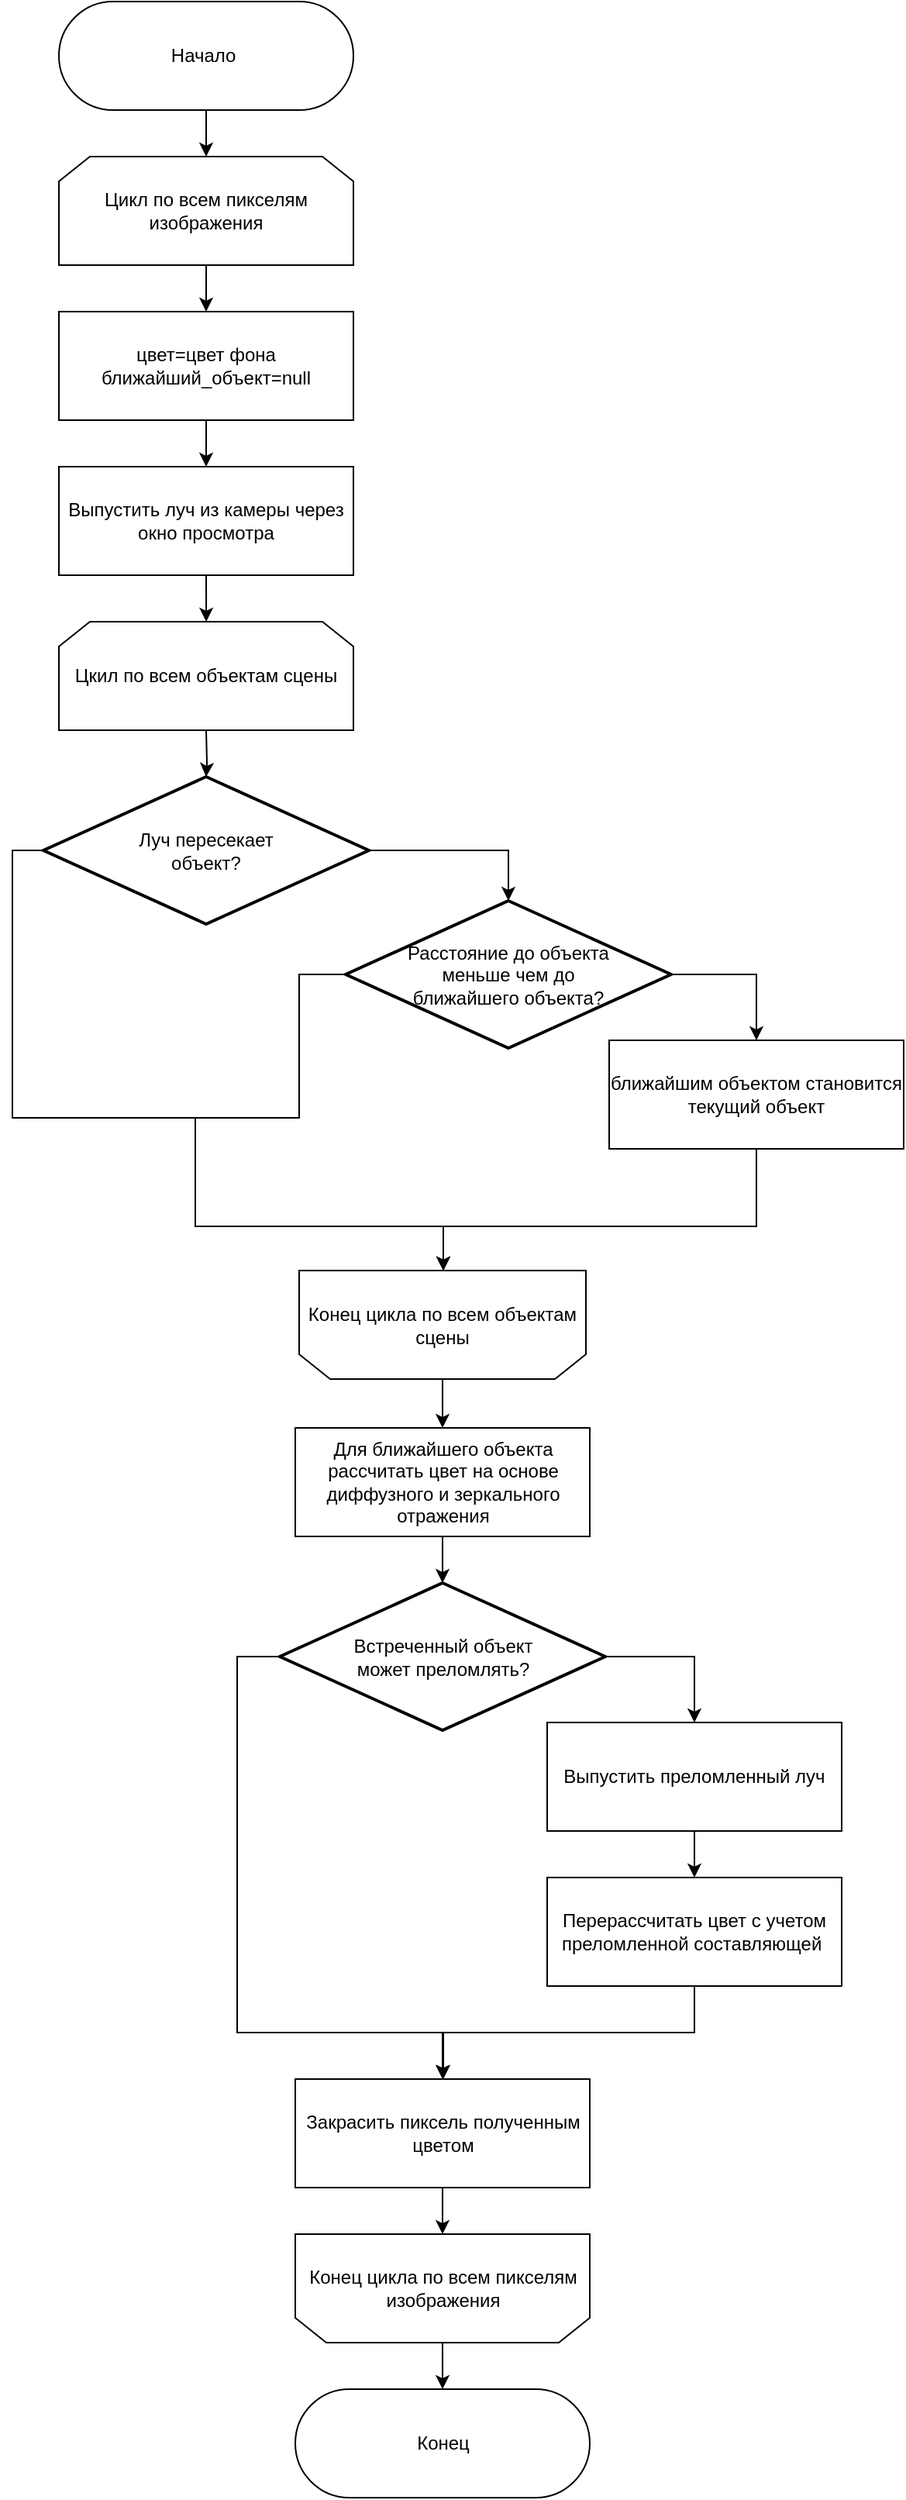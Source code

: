 <mxfile version="21.2.8" type="device">
  <diagram name="Page-1" id="74e2e168-ea6b-b213-b513-2b3c1d86103e">
    <mxGraphModel dx="1909" dy="1144" grid="1" gridSize="10" guides="1" tooltips="1" connect="1" arrows="1" fold="1" page="1" pageScale="1" pageWidth="1100" pageHeight="850" background="none" math="0" shadow="0">
      <root>
        <mxCell id="0" />
        <mxCell id="1" parent="0" />
        <mxCell id="VQIr3-ocTBxnPmS4bD9N-47" style="edgeStyle=orthogonalEdgeStyle;rounded=0;orthogonalLoop=1;jettySize=auto;html=1;exitX=0.5;exitY=1;exitDx=0;exitDy=0;" edge="1" parent="1" source="VQIr3-ocTBxnPmS4bD9N-16" target="VQIr3-ocTBxnPmS4bD9N-45">
          <mxGeometry relative="1" as="geometry" />
        </mxCell>
        <mxCell id="VQIr3-ocTBxnPmS4bD9N-16" value="цвет=цвет фона&lt;br style=&quot;border-color: var(--border-color);&quot;&gt;ближайший_объект=null" style="rounded=0;whiteSpace=wrap;html=1;" vertex="1" parent="1">
          <mxGeometry x="895" y="650" width="190" height="70" as="geometry" />
        </mxCell>
        <mxCell id="VQIr3-ocTBxnPmS4bD9N-37" style="edgeStyle=orthogonalEdgeStyle;rounded=0;orthogonalLoop=1;jettySize=auto;html=1;exitX=0;exitY=0.5;exitDx=0;exitDy=0;exitPerimeter=0;" edge="1" parent="1" source="VQIr3-ocTBxnPmS4bD9N-17" target="VQIr3-ocTBxnPmS4bD9N-25">
          <mxGeometry relative="1" as="geometry">
            <Array as="points">
              <mxPoint x="1050" y="1078" />
              <mxPoint x="1050" y="1170" />
              <mxPoint x="983" y="1170" />
              <mxPoint x="983" y="1240" />
              <mxPoint x="1143" y="1240" />
            </Array>
          </mxGeometry>
        </mxCell>
        <mxCell id="VQIr3-ocTBxnPmS4bD9N-58" style="edgeStyle=orthogonalEdgeStyle;rounded=0;orthogonalLoop=1;jettySize=auto;html=1;exitX=1;exitY=0.5;exitDx=0;exitDy=0;exitPerimeter=0;" edge="1" parent="1" source="VQIr3-ocTBxnPmS4bD9N-17" target="VQIr3-ocTBxnPmS4bD9N-50">
          <mxGeometry relative="1" as="geometry" />
        </mxCell>
        <mxCell id="VQIr3-ocTBxnPmS4bD9N-17" value="Расстояние до объекта &lt;br&gt;меньше чем до &lt;br&gt;ближайшего объекта?" style="strokeWidth=2;html=1;shape=mxgraph.flowchart.decision;whiteSpace=wrap;" vertex="1" parent="1">
          <mxGeometry x="1080" y="1030" width="210" height="95" as="geometry" />
        </mxCell>
        <mxCell id="VQIr3-ocTBxnPmS4bD9N-52" style="edgeStyle=orthogonalEdgeStyle;rounded=0;orthogonalLoop=1;jettySize=auto;html=1;exitX=0.5;exitY=0;exitDx=0;exitDy=0;" edge="1" parent="1" source="VQIr3-ocTBxnPmS4bD9N-25" target="VQIr3-ocTBxnPmS4bD9N-51">
          <mxGeometry relative="1" as="geometry" />
        </mxCell>
        <mxCell id="VQIr3-ocTBxnPmS4bD9N-25" value="Конец цикла по всем объектам сцены" style="shape=loopLimit;whiteSpace=wrap;html=1;direction=west;" vertex="1" parent="1">
          <mxGeometry x="1050" y="1268.5" width="185" height="70" as="geometry" />
        </mxCell>
        <mxCell id="VQIr3-ocTBxnPmS4bD9N-27" style="edgeStyle=orthogonalEdgeStyle;rounded=0;orthogonalLoop=1;jettySize=auto;html=1;exitX=0;exitY=0.5;exitDx=0;exitDy=0;exitPerimeter=0;" edge="1" parent="1" source="VQIr3-ocTBxnPmS4bD9N-26" target="VQIr3-ocTBxnPmS4bD9N-25">
          <mxGeometry relative="1" as="geometry">
            <Array as="points">
              <mxPoint x="865" y="998" />
              <mxPoint x="865" y="1170" />
              <mxPoint x="983" y="1170" />
              <mxPoint x="983" y="1240" />
              <mxPoint x="1143" y="1240" />
            </Array>
          </mxGeometry>
        </mxCell>
        <mxCell id="VQIr3-ocTBxnPmS4bD9N-41" style="edgeStyle=orthogonalEdgeStyle;rounded=0;orthogonalLoop=1;jettySize=auto;html=1;exitX=1;exitY=0.5;exitDx=0;exitDy=0;exitPerimeter=0;entryX=0.5;entryY=0;entryDx=0;entryDy=0;entryPerimeter=0;" edge="1" parent="1" source="VQIr3-ocTBxnPmS4bD9N-26" target="VQIr3-ocTBxnPmS4bD9N-17">
          <mxGeometry relative="1" as="geometry" />
        </mxCell>
        <mxCell id="VQIr3-ocTBxnPmS4bD9N-26" value="Луч пересекает&lt;br style=&quot;border-color: var(--border-color);&quot;&gt;объект?" style="strokeWidth=2;html=1;shape=mxgraph.flowchart.decision;whiteSpace=wrap;" vertex="1" parent="1">
          <mxGeometry x="885" y="950" width="210" height="95" as="geometry" />
        </mxCell>
        <mxCell id="VQIr3-ocTBxnPmS4bD9N-46" style="edgeStyle=orthogonalEdgeStyle;rounded=0;orthogonalLoop=1;jettySize=auto;html=1;exitX=0.5;exitY=1;exitDx=0;exitDy=0;" edge="1" parent="1" source="VQIr3-ocTBxnPmS4bD9N-43" target="VQIr3-ocTBxnPmS4bD9N-16">
          <mxGeometry relative="1" as="geometry" />
        </mxCell>
        <mxCell id="VQIr3-ocTBxnPmS4bD9N-43" value="Цикл по всем пикселям изображения" style="shape=loopLimit;whiteSpace=wrap;html=1;" vertex="1" parent="1">
          <mxGeometry x="895" y="550" width="190" height="70" as="geometry" />
        </mxCell>
        <mxCell id="VQIr3-ocTBxnPmS4bD9N-49" style="edgeStyle=orthogonalEdgeStyle;rounded=0;orthogonalLoop=1;jettySize=auto;html=1;exitX=0.5;exitY=0;exitDx=0;exitDy=0;" edge="1" parent="1" target="VQIr3-ocTBxnPmS4bD9N-26">
          <mxGeometry relative="1" as="geometry">
            <mxPoint x="990" y="920" as="sourcePoint" />
          </mxGeometry>
        </mxCell>
        <mxCell id="VQIr3-ocTBxnPmS4bD9N-48" style="edgeStyle=orthogonalEdgeStyle;rounded=0;orthogonalLoop=1;jettySize=auto;html=1;exitX=0.5;exitY=1;exitDx=0;exitDy=0;" edge="1" parent="1" source="VQIr3-ocTBxnPmS4bD9N-45">
          <mxGeometry relative="1" as="geometry">
            <mxPoint x="990.059" y="850" as="targetPoint" />
          </mxGeometry>
        </mxCell>
        <mxCell id="VQIr3-ocTBxnPmS4bD9N-45" value="Выпустить луч из камеры через окно просмотра" style="rounded=0;whiteSpace=wrap;html=1;" vertex="1" parent="1">
          <mxGeometry x="895" y="750" width="190" height="70" as="geometry" />
        </mxCell>
        <mxCell id="VQIr3-ocTBxnPmS4bD9N-59" style="edgeStyle=orthogonalEdgeStyle;rounded=0;orthogonalLoop=1;jettySize=auto;html=1;exitX=0.5;exitY=1;exitDx=0;exitDy=0;" edge="1" parent="1" source="VQIr3-ocTBxnPmS4bD9N-50" target="VQIr3-ocTBxnPmS4bD9N-25">
          <mxGeometry relative="1" as="geometry">
            <Array as="points">
              <mxPoint x="1345" y="1240" />
              <mxPoint x="1143" y="1240" />
            </Array>
          </mxGeometry>
        </mxCell>
        <mxCell id="VQIr3-ocTBxnPmS4bD9N-50" value="ближайшим объектом становится текущий объект" style="rounded=0;whiteSpace=wrap;html=1;" vertex="1" parent="1">
          <mxGeometry x="1250" y="1120" width="190" height="70" as="geometry" />
        </mxCell>
        <mxCell id="VQIr3-ocTBxnPmS4bD9N-54" style="edgeStyle=orthogonalEdgeStyle;rounded=0;orthogonalLoop=1;jettySize=auto;html=1;exitX=0.5;exitY=1;exitDx=0;exitDy=0;" edge="1" parent="1" source="VQIr3-ocTBxnPmS4bD9N-51" target="VQIr3-ocTBxnPmS4bD9N-53">
          <mxGeometry relative="1" as="geometry" />
        </mxCell>
        <mxCell id="VQIr3-ocTBxnPmS4bD9N-51" value="Для ближайшего объекта рассчитать цвет на основе диффузного и зеркального отражения" style="rounded=0;whiteSpace=wrap;html=1;" vertex="1" parent="1">
          <mxGeometry x="1047.5" y="1370" width="190" height="70" as="geometry" />
        </mxCell>
        <mxCell id="VQIr3-ocTBxnPmS4bD9N-60" style="edgeStyle=orthogonalEdgeStyle;rounded=0;orthogonalLoop=1;jettySize=auto;html=1;exitX=1;exitY=0.5;exitDx=0;exitDy=0;exitPerimeter=0;" edge="1" parent="1" source="VQIr3-ocTBxnPmS4bD9N-53" target="VQIr3-ocTBxnPmS4bD9N-55">
          <mxGeometry relative="1" as="geometry" />
        </mxCell>
        <mxCell id="VQIr3-ocTBxnPmS4bD9N-66" style="edgeStyle=orthogonalEdgeStyle;rounded=0;orthogonalLoop=1;jettySize=auto;html=1;exitX=0;exitY=0.5;exitDx=0;exitDy=0;exitPerimeter=0;" edge="1" parent="1" source="VQIr3-ocTBxnPmS4bD9N-53" target="VQIr3-ocTBxnPmS4bD9N-64">
          <mxGeometry relative="1" as="geometry">
            <Array as="points">
              <mxPoint x="1010" y="1518" />
              <mxPoint x="1010" y="1760" />
              <mxPoint x="1143" y="1760" />
            </Array>
          </mxGeometry>
        </mxCell>
        <mxCell id="VQIr3-ocTBxnPmS4bD9N-53" value="Встреченный объект&lt;br style=&quot;border-color: var(--border-color);&quot;&gt;может преломлять?" style="strokeWidth=2;html=1;shape=mxgraph.flowchart.decision;whiteSpace=wrap;" vertex="1" parent="1">
          <mxGeometry x="1037.5" y="1470" width="210" height="95" as="geometry" />
        </mxCell>
        <mxCell id="VQIr3-ocTBxnPmS4bD9N-61" style="edgeStyle=orthogonalEdgeStyle;rounded=0;orthogonalLoop=1;jettySize=auto;html=1;exitX=0.5;exitY=1;exitDx=0;exitDy=0;" edge="1" parent="1" source="VQIr3-ocTBxnPmS4bD9N-55" target="VQIr3-ocTBxnPmS4bD9N-57">
          <mxGeometry relative="1" as="geometry" />
        </mxCell>
        <mxCell id="VQIr3-ocTBxnPmS4bD9N-55" value="Выпустить преломленный луч" style="rounded=0;whiteSpace=wrap;html=1;" vertex="1" parent="1">
          <mxGeometry x="1210" y="1560" width="190" height="70" as="geometry" />
        </mxCell>
        <mxCell id="VQIr3-ocTBxnPmS4bD9N-65" style="edgeStyle=orthogonalEdgeStyle;rounded=0;orthogonalLoop=1;jettySize=auto;html=1;exitX=0.5;exitY=1;exitDx=0;exitDy=0;" edge="1" parent="1" source="VQIr3-ocTBxnPmS4bD9N-57" target="VQIr3-ocTBxnPmS4bD9N-64">
          <mxGeometry relative="1" as="geometry" />
        </mxCell>
        <mxCell id="VQIr3-ocTBxnPmS4bD9N-57" value="Перерассчитать цвет с учетом преломленной составляющей&amp;nbsp;" style="rounded=0;whiteSpace=wrap;html=1;" vertex="1" parent="1">
          <mxGeometry x="1210" y="1660" width="190" height="70" as="geometry" />
        </mxCell>
        <mxCell id="VQIr3-ocTBxnPmS4bD9N-63" value="Цкил по всем объектам сцены" style="shape=loopLimit;whiteSpace=wrap;html=1;direction=east;" vertex="1" parent="1">
          <mxGeometry x="895" y="850" width="190" height="70" as="geometry" />
        </mxCell>
        <mxCell id="VQIr3-ocTBxnPmS4bD9N-69" style="edgeStyle=orthogonalEdgeStyle;rounded=0;orthogonalLoop=1;jettySize=auto;html=1;exitX=0.5;exitY=1;exitDx=0;exitDy=0;" edge="1" parent="1" source="VQIr3-ocTBxnPmS4bD9N-64" target="VQIr3-ocTBxnPmS4bD9N-67">
          <mxGeometry relative="1" as="geometry" />
        </mxCell>
        <mxCell id="VQIr3-ocTBxnPmS4bD9N-64" value="Закрасить пиксель полученным цветом" style="rounded=0;whiteSpace=wrap;html=1;" vertex="1" parent="1">
          <mxGeometry x="1047.5" y="1790" width="190" height="70" as="geometry" />
        </mxCell>
        <mxCell id="VQIr3-ocTBxnPmS4bD9N-72" style="edgeStyle=orthogonalEdgeStyle;rounded=0;orthogonalLoop=1;jettySize=auto;html=1;exitX=0.5;exitY=0;exitDx=0;exitDy=0;" edge="1" parent="1" source="VQIr3-ocTBxnPmS4bD9N-67" target="VQIr3-ocTBxnPmS4bD9N-71">
          <mxGeometry relative="1" as="geometry" />
        </mxCell>
        <mxCell id="VQIr3-ocTBxnPmS4bD9N-67" value="Конец цикла по всем пикселям изображения" style="shape=loopLimit;whiteSpace=wrap;html=1;direction=west;" vertex="1" parent="1">
          <mxGeometry x="1047.5" y="1890" width="190" height="70" as="geometry" />
        </mxCell>
        <mxCell id="VQIr3-ocTBxnPmS4bD9N-71" value="Конец" style="rounded=1;whiteSpace=wrap;html=1;arcSize=50;" vertex="1" parent="1">
          <mxGeometry x="1047.5" y="1990" width="190" height="70" as="geometry" />
        </mxCell>
        <mxCell id="VQIr3-ocTBxnPmS4bD9N-74" style="edgeStyle=orthogonalEdgeStyle;rounded=0;orthogonalLoop=1;jettySize=auto;html=1;exitX=0.5;exitY=1;exitDx=0;exitDy=0;" edge="1" parent="1" source="VQIr3-ocTBxnPmS4bD9N-73" target="VQIr3-ocTBxnPmS4bD9N-43">
          <mxGeometry relative="1" as="geometry" />
        </mxCell>
        <mxCell id="VQIr3-ocTBxnPmS4bD9N-73" value="Начало&amp;nbsp;" style="rounded=1;whiteSpace=wrap;html=1;arcSize=50;" vertex="1" parent="1">
          <mxGeometry x="895" y="450" width="190" height="70" as="geometry" />
        </mxCell>
      </root>
    </mxGraphModel>
  </diagram>
</mxfile>
